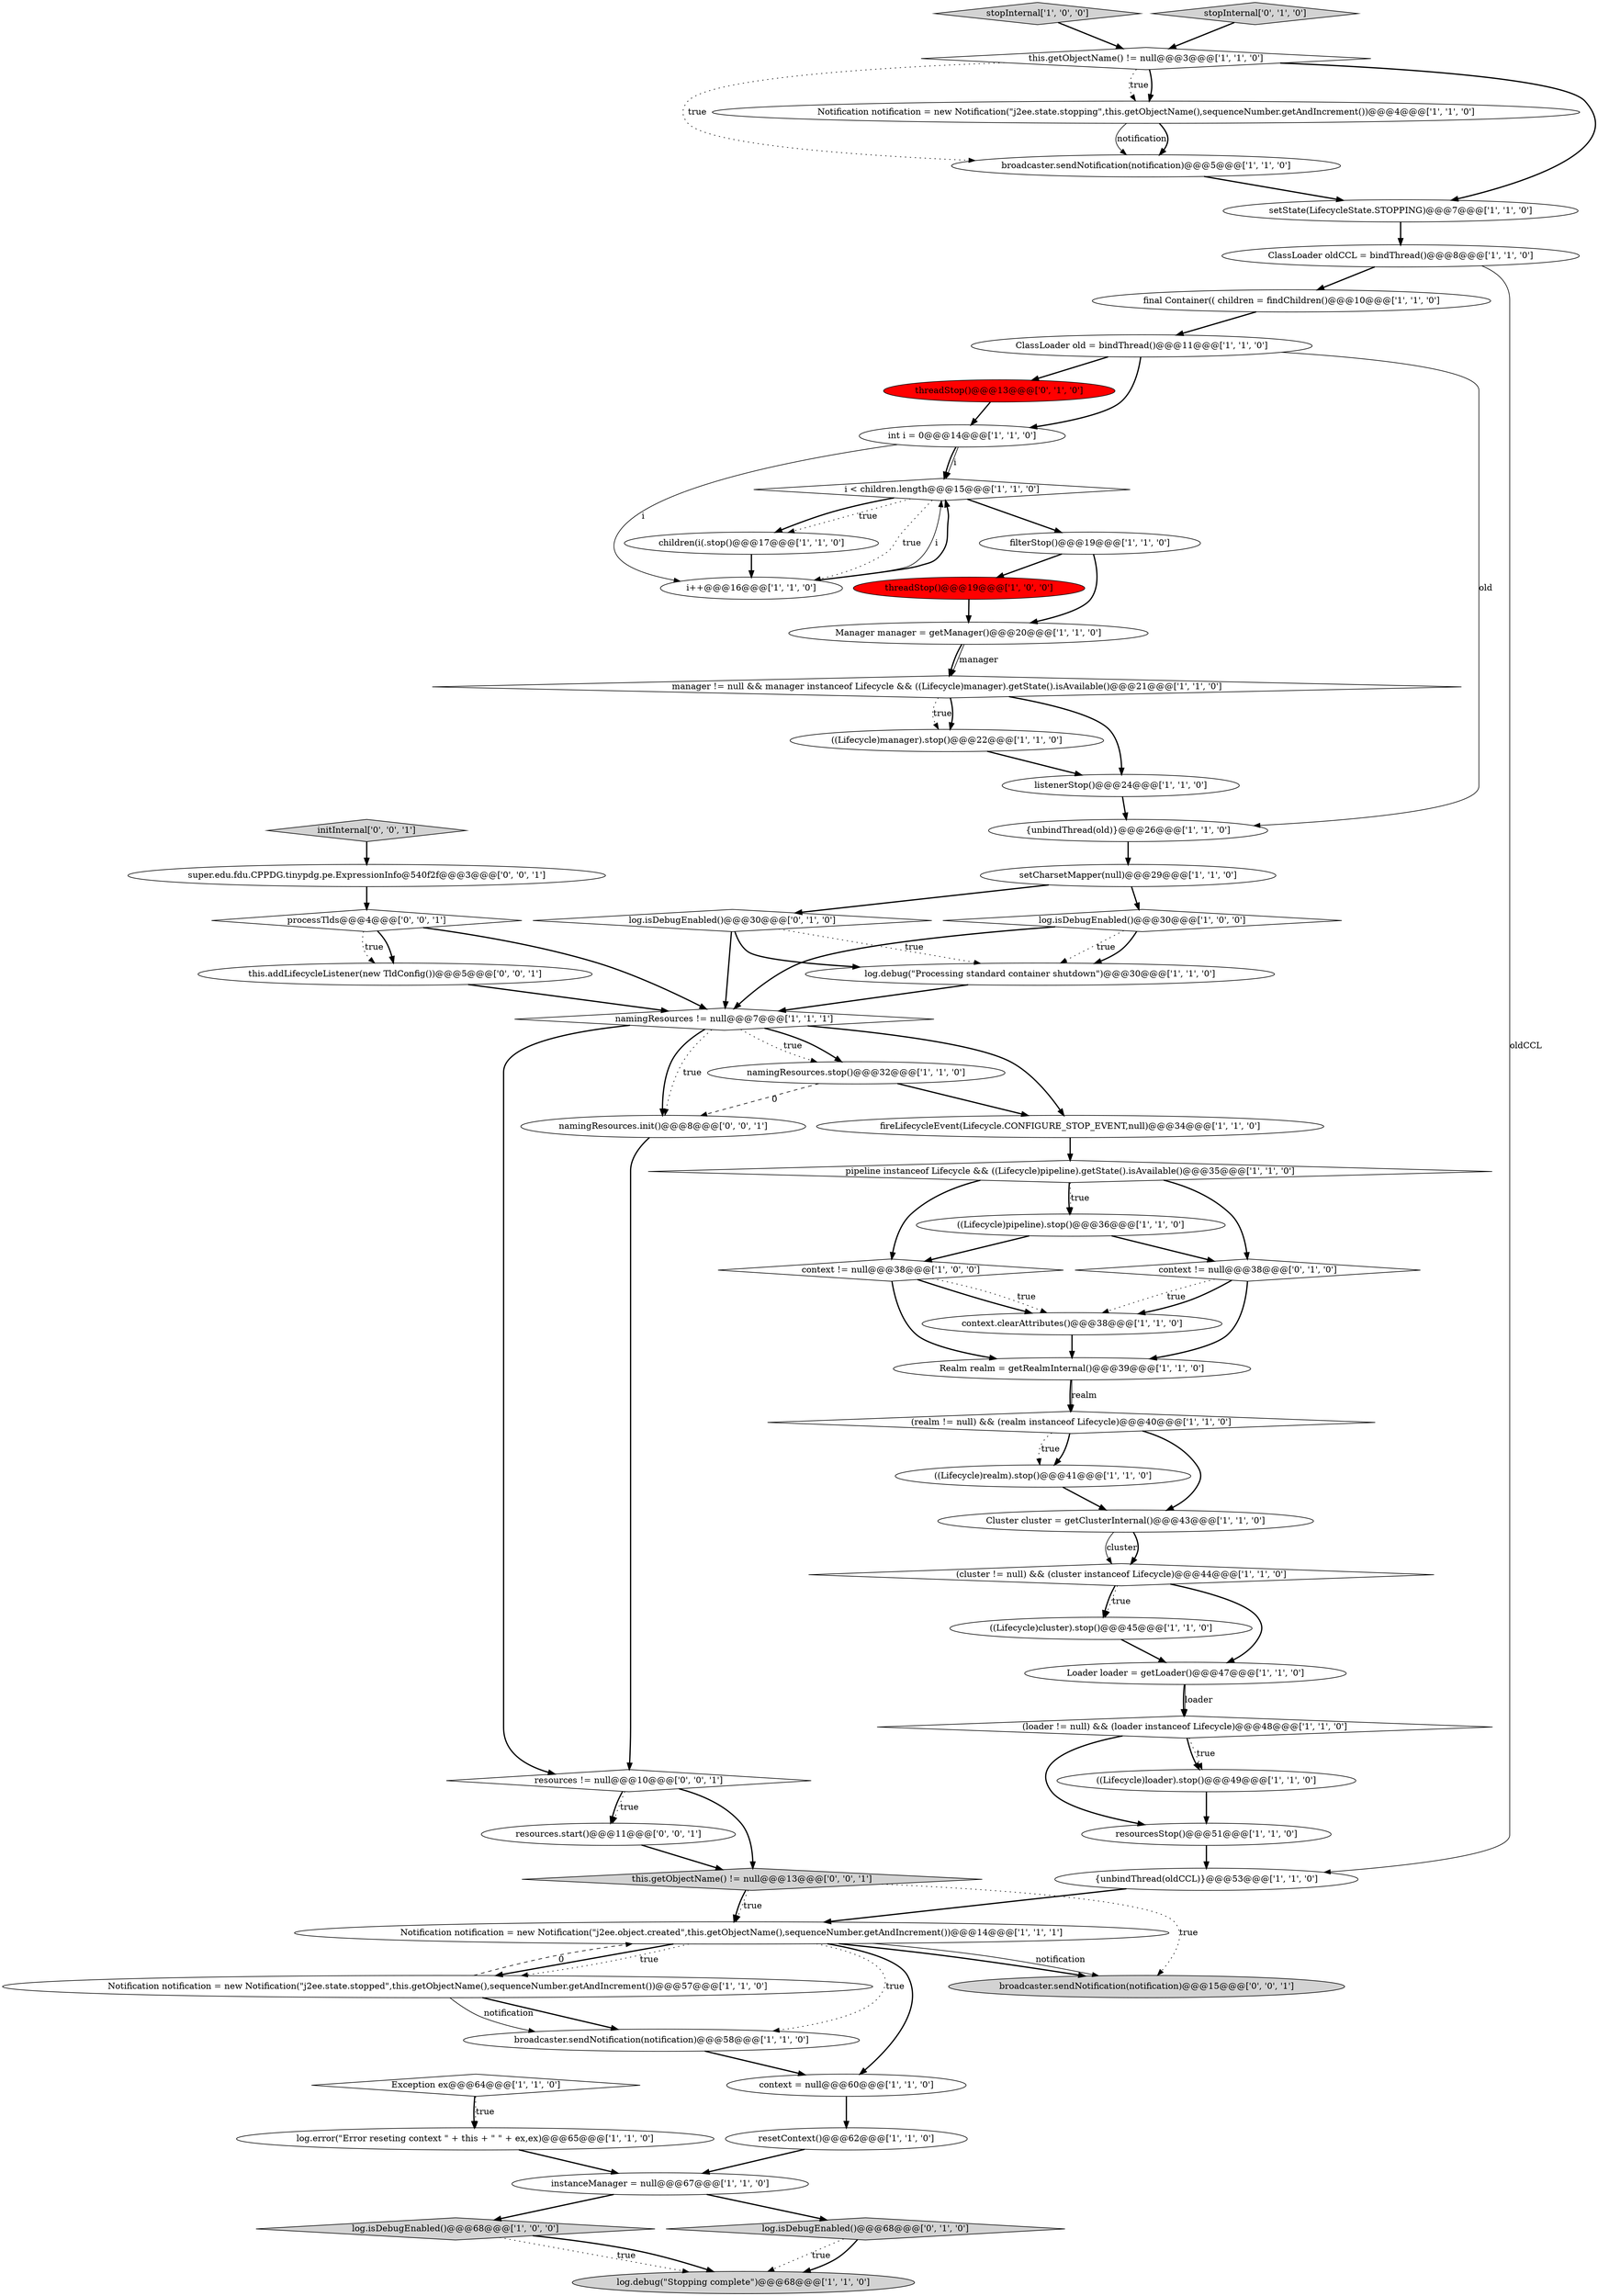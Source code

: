digraph {
18 [style = filled, label = "(realm != null) && (realm instanceof Lifecycle)@@@40@@@['1', '1', '0']", fillcolor = white, shape = diamond image = "AAA0AAABBB1BBB"];
27 [style = filled, label = "manager != null && manager instanceof Lifecycle && ((Lifecycle)manager).getState().isAvailable()@@@21@@@['1', '1', '0']", fillcolor = white, shape = diamond image = "AAA0AAABBB1BBB"];
6 [style = filled, label = "Realm realm = getRealmInternal()@@@39@@@['1', '1', '0']", fillcolor = white, shape = ellipse image = "AAA0AAABBB1BBB"];
59 [style = filled, label = "broadcaster.sendNotification(notification)@@@15@@@['0', '0', '1']", fillcolor = lightgray, shape = ellipse image = "AAA0AAABBB3BBB"];
31 [style = filled, label = "namingResources != null@@@7@@@['1', '1', '1']", fillcolor = white, shape = diamond image = "AAA0AAABBB1BBB"];
52 [style = filled, label = "threadStop()@@@13@@@['0', '1', '0']", fillcolor = red, shape = ellipse image = "AAA1AAABBB2BBB"];
37 [style = filled, label = "ClassLoader oldCCL = bindThread()@@@8@@@['1', '1', '0']", fillcolor = white, shape = ellipse image = "AAA0AAABBB1BBB"];
12 [style = filled, label = "((Lifecycle)loader).stop()@@@49@@@['1', '1', '0']", fillcolor = white, shape = ellipse image = "AAA0AAABBB1BBB"];
23 [style = filled, label = "stopInternal['1', '0', '0']", fillcolor = lightgray, shape = diamond image = "AAA0AAABBB1BBB"];
2 [style = filled, label = "log.isDebugEnabled()@@@30@@@['1', '0', '0']", fillcolor = white, shape = diamond image = "AAA0AAABBB1BBB"];
29 [style = filled, label = "listenerStop()@@@24@@@['1', '1', '0']", fillcolor = white, shape = ellipse image = "AAA0AAABBB1BBB"];
34 [style = filled, label = "Manager manager = getManager()@@@20@@@['1', '1', '0']", fillcolor = white, shape = ellipse image = "AAA0AAABBB1BBB"];
55 [style = filled, label = "processTlds@@@4@@@['0', '0', '1']", fillcolor = white, shape = diamond image = "AAA0AAABBB3BBB"];
57 [style = filled, label = "resources.start()@@@11@@@['0', '0', '1']", fillcolor = white, shape = ellipse image = "AAA0AAABBB3BBB"];
33 [style = filled, label = "{unbindThread(old)}@@@26@@@['1', '1', '0']", fillcolor = white, shape = ellipse image = "AAA0AAABBB1BBB"];
16 [style = filled, label = "Cluster cluster = getClusterInternal()@@@43@@@['1', '1', '0']", fillcolor = white, shape = ellipse image = "AAA0AAABBB1BBB"];
62 [style = filled, label = "super.edu.fdu.CPPDG.tinypdg.pe.ExpressionInfo@540f2f@@@3@@@['0', '0', '1']", fillcolor = white, shape = ellipse image = "AAA0AAABBB3BBB"];
58 [style = filled, label = "namingResources.init()@@@8@@@['0', '0', '1']", fillcolor = white, shape = ellipse image = "AAA0AAABBB3BBB"];
35 [style = filled, label = "i++@@@16@@@['1', '1', '0']", fillcolor = white, shape = ellipse image = "AAA0AAABBB1BBB"];
54 [style = filled, label = "stopInternal['0', '1', '0']", fillcolor = lightgray, shape = diamond image = "AAA0AAABBB2BBB"];
63 [style = filled, label = "this.getObjectName() != null@@@13@@@['0', '0', '1']", fillcolor = lightgray, shape = diamond image = "AAA0AAABBB3BBB"];
61 [style = filled, label = "resources != null@@@10@@@['0', '0', '1']", fillcolor = white, shape = diamond image = "AAA0AAABBB3BBB"];
36 [style = filled, label = "Exception ex@@@64@@@['1', '1', '0']", fillcolor = white, shape = diamond image = "AAA0AAABBB1BBB"];
17 [style = filled, label = "broadcaster.sendNotification(notification)@@@58@@@['1', '1', '0']", fillcolor = white, shape = ellipse image = "AAA0AAABBB1BBB"];
3 [style = filled, label = "log.isDebugEnabled()@@@68@@@['1', '0', '0']", fillcolor = lightgray, shape = diamond image = "AAA0AAABBB1BBB"];
40 [style = filled, label = "Notification notification = new Notification(\"j2ee.state.stopped\",this.getObjectName(),sequenceNumber.getAndIncrement())@@@57@@@['1', '1', '0']", fillcolor = white, shape = ellipse image = "AAA0AAABBB1BBB"];
41 [style = filled, label = "resourcesStop()@@@51@@@['1', '1', '0']", fillcolor = white, shape = ellipse image = "AAA0AAABBB1BBB"];
42 [style = filled, label = "i < children.length@@@15@@@['1', '1', '0']", fillcolor = white, shape = diamond image = "AAA0AAABBB1BBB"];
43 [style = filled, label = "{unbindThread(oldCCL)}@@@53@@@['1', '1', '0']", fillcolor = white, shape = ellipse image = "AAA0AAABBB1BBB"];
1 [style = filled, label = "context != null@@@38@@@['1', '0', '0']", fillcolor = white, shape = diamond image = "AAA0AAABBB1BBB"];
56 [style = filled, label = "initInternal['0', '0', '1']", fillcolor = lightgray, shape = diamond image = "AAA0AAABBB3BBB"];
13 [style = filled, label = "namingResources.stop()@@@32@@@['1', '1', '0']", fillcolor = white, shape = ellipse image = "AAA0AAABBB1BBB"];
24 [style = filled, label = "Loader loader = getLoader()@@@47@@@['1', '1', '0']", fillcolor = white, shape = ellipse image = "AAA0AAABBB1BBB"];
28 [style = filled, label = "threadStop()@@@19@@@['1', '0', '0']", fillcolor = red, shape = ellipse image = "AAA1AAABBB1BBB"];
39 [style = filled, label = "setState(LifecycleState.STOPPING)@@@7@@@['1', '1', '0']", fillcolor = white, shape = ellipse image = "AAA0AAABBB1BBB"];
46 [style = filled, label = "log.error(\"Error reseting context \" + this + \" \" + ex,ex)@@@65@@@['1', '1', '0']", fillcolor = white, shape = ellipse image = "AAA0AAABBB1BBB"];
20 [style = filled, label = "((Lifecycle)pipeline).stop()@@@36@@@['1', '1', '0']", fillcolor = white, shape = ellipse image = "AAA0AAABBB1BBB"];
9 [style = filled, label = "ClassLoader old = bindThread()@@@11@@@['1', '1', '0']", fillcolor = white, shape = ellipse image = "AAA0AAABBB1BBB"];
15 [style = filled, label = "instanceManager = null@@@67@@@['1', '1', '0']", fillcolor = white, shape = ellipse image = "AAA0AAABBB1BBB"];
30 [style = filled, label = "setCharsetMapper(null)@@@29@@@['1', '1', '0']", fillcolor = white, shape = ellipse image = "AAA0AAABBB1BBB"];
5 [style = filled, label = "final Container(( children = findChildren()@@@10@@@['1', '1', '0']", fillcolor = white, shape = ellipse image = "AAA0AAABBB1BBB"];
0 [style = filled, label = "Notification notification = new Notification(\"j2ee.state.stopping\",this.getObjectName(),sequenceNumber.getAndIncrement())@@@4@@@['1', '1', '0']", fillcolor = white, shape = ellipse image = "AAA0AAABBB1BBB"];
7 [style = filled, label = "children(i(.stop()@@@17@@@['1', '1', '0']", fillcolor = white, shape = ellipse image = "AAA0AAABBB1BBB"];
8 [style = filled, label = "fireLifecycleEvent(Lifecycle.CONFIGURE_STOP_EVENT,null)@@@34@@@['1', '1', '0']", fillcolor = white, shape = ellipse image = "AAA0AAABBB1BBB"];
51 [style = filled, label = "log.isDebugEnabled()@@@30@@@['0', '1', '0']", fillcolor = white, shape = diamond image = "AAA0AAABBB2BBB"];
45 [style = filled, label = "filterStop()@@@19@@@['1', '1', '0']", fillcolor = white, shape = ellipse image = "AAA0AAABBB1BBB"];
50 [style = filled, label = "context != null@@@38@@@['0', '1', '0']", fillcolor = white, shape = diamond image = "AAA0AAABBB2BBB"];
49 [style = filled, label = "(loader != null) && (loader instanceof Lifecycle)@@@48@@@['1', '1', '0']", fillcolor = white, shape = diamond image = "AAA0AAABBB1BBB"];
32 [style = filled, label = "log.debug(\"Stopping complete\")@@@68@@@['1', '1', '0']", fillcolor = lightgray, shape = ellipse image = "AAA0AAABBB1BBB"];
60 [style = filled, label = "this.addLifecycleListener(new TldConfig())@@@5@@@['0', '0', '1']", fillcolor = white, shape = ellipse image = "AAA0AAABBB3BBB"];
4 [style = filled, label = "pipeline instanceof Lifecycle && ((Lifecycle)pipeline).getState().isAvailable()@@@35@@@['1', '1', '0']", fillcolor = white, shape = diamond image = "AAA0AAABBB1BBB"];
22 [style = filled, label = "Notification notification = new Notification(\"j2ee.object.created\",this.getObjectName(),sequenceNumber.getAndIncrement())@@@14@@@['1', '1', '1']", fillcolor = white, shape = ellipse image = "AAA0AAABBB1BBB"];
44 [style = filled, label = "(cluster != null) && (cluster instanceof Lifecycle)@@@44@@@['1', '1', '0']", fillcolor = white, shape = diamond image = "AAA0AAABBB1BBB"];
19 [style = filled, label = "int i = 0@@@14@@@['1', '1', '0']", fillcolor = white, shape = ellipse image = "AAA0AAABBB1BBB"];
25 [style = filled, label = "context = null@@@60@@@['1', '1', '0']", fillcolor = white, shape = ellipse image = "AAA0AAABBB1BBB"];
47 [style = filled, label = "resetContext()@@@62@@@['1', '1', '0']", fillcolor = white, shape = ellipse image = "AAA0AAABBB1BBB"];
38 [style = filled, label = "broadcaster.sendNotification(notification)@@@5@@@['1', '1', '0']", fillcolor = white, shape = ellipse image = "AAA0AAABBB1BBB"];
26 [style = filled, label = "this.getObjectName() != null@@@3@@@['1', '1', '0']", fillcolor = white, shape = diamond image = "AAA0AAABBB1BBB"];
11 [style = filled, label = "log.debug(\"Processing standard container shutdown\")@@@30@@@['1', '1', '0']", fillcolor = white, shape = ellipse image = "AAA0AAABBB1BBB"];
21 [style = filled, label = "((Lifecycle)manager).stop()@@@22@@@['1', '1', '0']", fillcolor = white, shape = ellipse image = "AAA0AAABBB1BBB"];
48 [style = filled, label = "((Lifecycle)realm).stop()@@@41@@@['1', '1', '0']", fillcolor = white, shape = ellipse image = "AAA0AAABBB1BBB"];
53 [style = filled, label = "log.isDebugEnabled()@@@68@@@['0', '1', '0']", fillcolor = lightgray, shape = diamond image = "AAA0AAABBB2BBB"];
10 [style = filled, label = "((Lifecycle)cluster).stop()@@@45@@@['1', '1', '0']", fillcolor = white, shape = ellipse image = "AAA0AAABBB1BBB"];
14 [style = filled, label = "context.clearAttributes()@@@38@@@['1', '1', '0']", fillcolor = white, shape = ellipse image = "AAA0AAABBB1BBB"];
34->27 [style = solid, label="manager"];
17->25 [style = bold, label=""];
5->9 [style = bold, label=""];
42->45 [style = bold, label=""];
10->24 [style = bold, label=""];
46->15 [style = bold, label=""];
31->61 [style = bold, label=""];
7->35 [style = bold, label=""];
61->57 [style = bold, label=""];
44->10 [style = dotted, label="true"];
62->55 [style = bold, label=""];
0->38 [style = solid, label="notification"];
38->39 [style = bold, label=""];
53->32 [style = dotted, label="true"];
63->22 [style = bold, label=""];
2->11 [style = dotted, label="true"];
35->42 [style = solid, label="i"];
37->5 [style = bold, label=""];
13->58 [style = dashed, label="0"];
22->59 [style = bold, label=""];
24->49 [style = bold, label=""];
57->63 [style = bold, label=""];
53->32 [style = bold, label=""];
8->4 [style = bold, label=""];
55->31 [style = bold, label=""];
9->52 [style = bold, label=""];
51->11 [style = bold, label=""];
54->26 [style = bold, label=""];
2->31 [style = bold, label=""];
55->60 [style = bold, label=""];
19->42 [style = bold, label=""];
22->25 [style = bold, label=""];
49->12 [style = bold, label=""];
25->47 [style = bold, label=""];
50->14 [style = dotted, label="true"];
56->62 [style = bold, label=""];
27->21 [style = dotted, label="true"];
52->19 [style = bold, label=""];
0->38 [style = bold, label=""];
9->33 [style = solid, label="old"];
12->41 [style = bold, label=""];
42->7 [style = dotted, label="true"];
36->46 [style = bold, label=""];
26->0 [style = bold, label=""];
16->44 [style = solid, label="cluster"];
21->29 [style = bold, label=""];
48->16 [style = bold, label=""];
43->22 [style = bold, label=""];
40->17 [style = bold, label=""];
60->31 [style = bold, label=""];
33->30 [style = bold, label=""];
49->41 [style = bold, label=""];
37->43 [style = solid, label="oldCCL"];
42->7 [style = bold, label=""];
27->29 [style = bold, label=""];
41->43 [style = bold, label=""];
61->63 [style = bold, label=""];
14->6 [style = bold, label=""];
31->58 [style = dotted, label="true"];
36->46 [style = dotted, label="true"];
39->37 [style = bold, label=""];
19->35 [style = solid, label="i"];
58->61 [style = bold, label=""];
40->17 [style = solid, label="notification"];
35->42 [style = bold, label=""];
6->18 [style = bold, label=""];
63->59 [style = dotted, label="true"];
31->13 [style = bold, label=""];
15->53 [style = bold, label=""];
50->14 [style = bold, label=""];
20->1 [style = bold, label=""];
15->3 [style = bold, label=""];
11->31 [style = bold, label=""];
61->57 [style = dotted, label="true"];
1->6 [style = bold, label=""];
18->48 [style = bold, label=""];
26->38 [style = dotted, label="true"];
16->44 [style = bold, label=""];
4->20 [style = bold, label=""];
9->19 [style = bold, label=""];
4->1 [style = bold, label=""];
31->13 [style = dotted, label="true"];
24->49 [style = solid, label="loader"];
44->24 [style = bold, label=""];
55->60 [style = dotted, label="true"];
4->50 [style = bold, label=""];
27->21 [style = bold, label=""];
31->8 [style = bold, label=""];
2->11 [style = bold, label=""];
22->40 [style = bold, label=""];
18->16 [style = bold, label=""];
20->50 [style = bold, label=""];
40->22 [style = dashed, label="0"];
6->18 [style = solid, label="realm"];
50->6 [style = bold, label=""];
3->32 [style = dotted, label="true"];
47->15 [style = bold, label=""];
31->58 [style = bold, label=""];
28->34 [style = bold, label=""];
49->12 [style = dotted, label="true"];
4->20 [style = dotted, label="true"];
44->10 [style = bold, label=""];
23->26 [style = bold, label=""];
18->48 [style = dotted, label="true"];
22->40 [style = dotted, label="true"];
1->14 [style = dotted, label="true"];
45->28 [style = bold, label=""];
26->39 [style = bold, label=""];
63->22 [style = dotted, label="true"];
30->51 [style = bold, label=""];
29->33 [style = bold, label=""];
19->42 [style = solid, label="i"];
22->59 [style = solid, label="notification"];
42->35 [style = dotted, label="true"];
22->17 [style = dotted, label="true"];
1->14 [style = bold, label=""];
51->31 [style = bold, label=""];
30->2 [style = bold, label=""];
13->8 [style = bold, label=""];
3->32 [style = bold, label=""];
51->11 [style = dotted, label="true"];
45->34 [style = bold, label=""];
26->0 [style = dotted, label="true"];
34->27 [style = bold, label=""];
}
